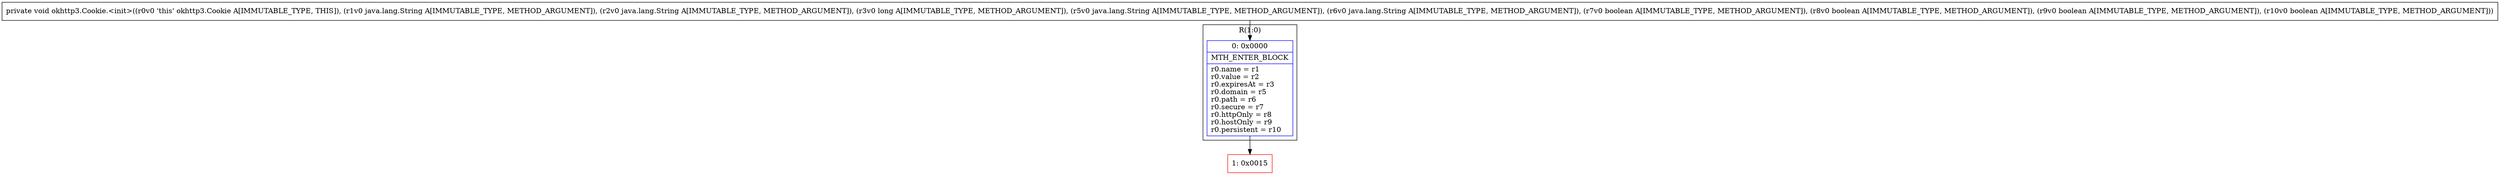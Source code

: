 digraph "CFG forokhttp3.Cookie.\<init\>(Ljava\/lang\/String;Ljava\/lang\/String;JLjava\/lang\/String;Ljava\/lang\/String;ZZZZ)V" {
subgraph cluster_Region_82843214 {
label = "R(1:0)";
node [shape=record,color=blue];
Node_0 [shape=record,label="{0\:\ 0x0000|MTH_ENTER_BLOCK\l|r0.name = r1\lr0.value = r2\lr0.expiresAt = r3\lr0.domain = r5\lr0.path = r6\lr0.secure = r7\lr0.httpOnly = r8\lr0.hostOnly = r9\lr0.persistent = r10\l}"];
}
Node_1 [shape=record,color=red,label="{1\:\ 0x0015}"];
MethodNode[shape=record,label="{private void okhttp3.Cookie.\<init\>((r0v0 'this' okhttp3.Cookie A[IMMUTABLE_TYPE, THIS]), (r1v0 java.lang.String A[IMMUTABLE_TYPE, METHOD_ARGUMENT]), (r2v0 java.lang.String A[IMMUTABLE_TYPE, METHOD_ARGUMENT]), (r3v0 long A[IMMUTABLE_TYPE, METHOD_ARGUMENT]), (r5v0 java.lang.String A[IMMUTABLE_TYPE, METHOD_ARGUMENT]), (r6v0 java.lang.String A[IMMUTABLE_TYPE, METHOD_ARGUMENT]), (r7v0 boolean A[IMMUTABLE_TYPE, METHOD_ARGUMENT]), (r8v0 boolean A[IMMUTABLE_TYPE, METHOD_ARGUMENT]), (r9v0 boolean A[IMMUTABLE_TYPE, METHOD_ARGUMENT]), (r10v0 boolean A[IMMUTABLE_TYPE, METHOD_ARGUMENT])) }"];
MethodNode -> Node_0;
Node_0 -> Node_1;
}

